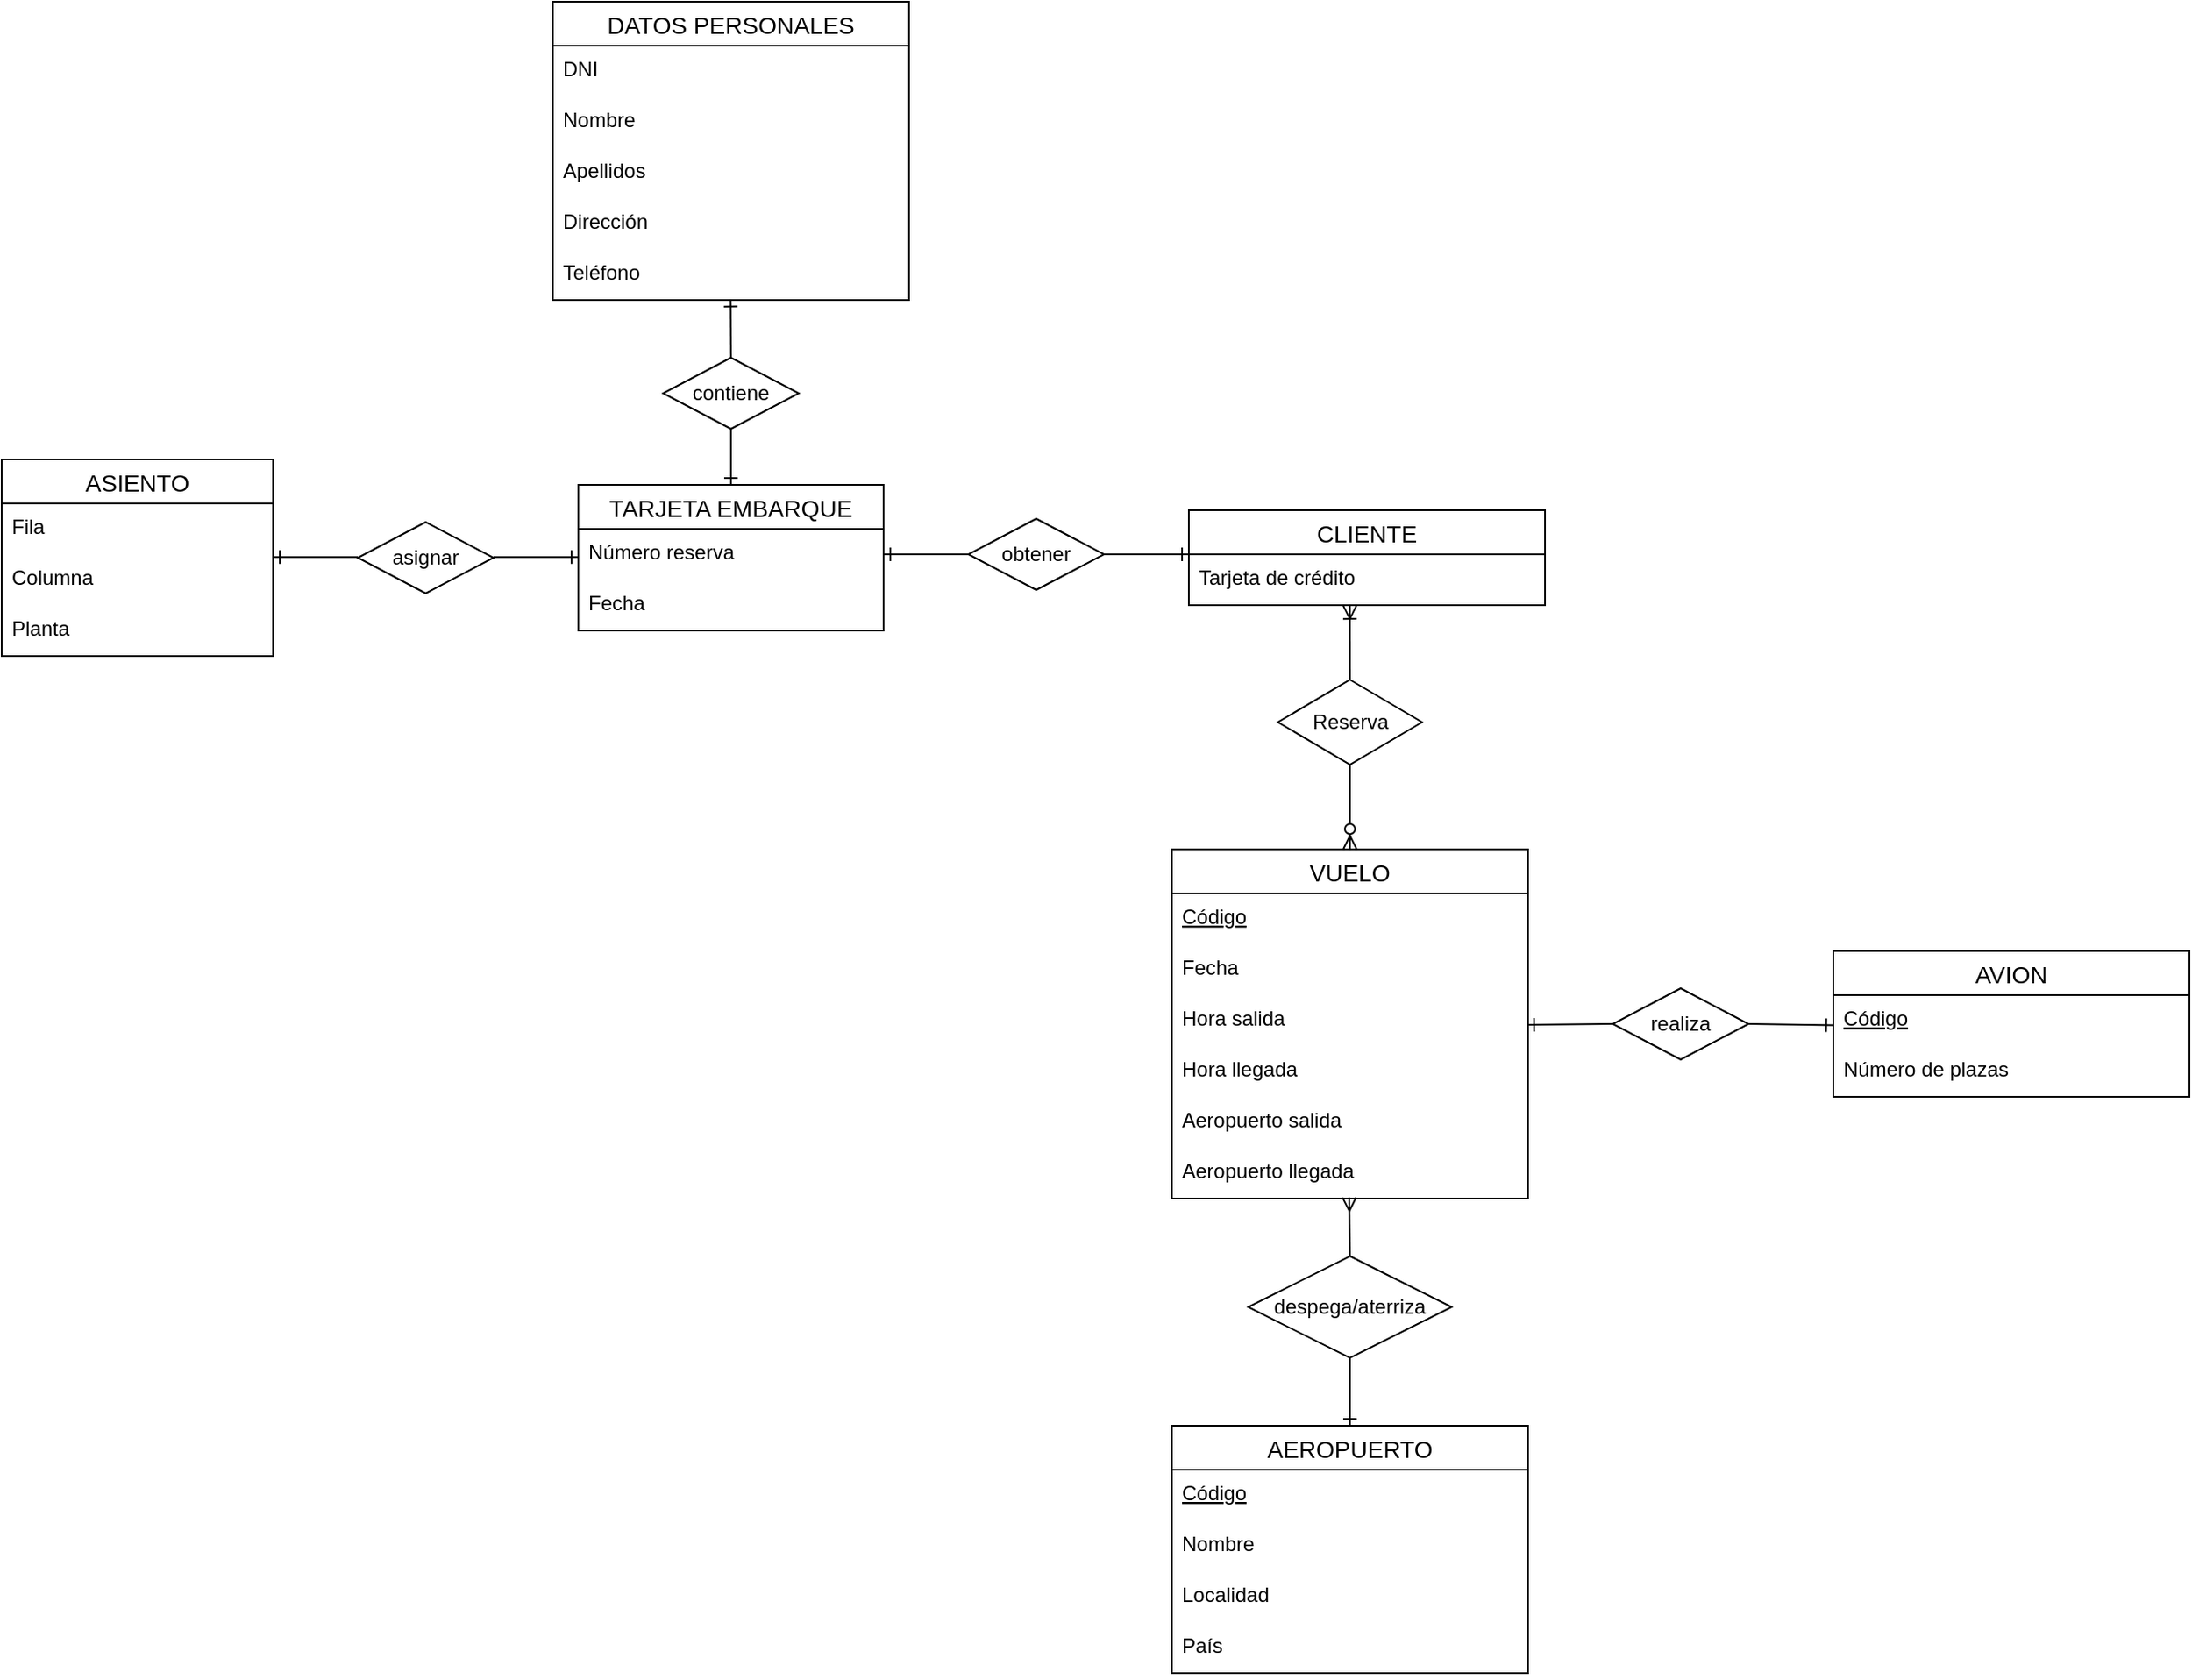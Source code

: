 <mxfile version="17.4.6" type="device"><diagram id="R2lEEEUBdFMjLlhIrx00" name="Page-1"><mxGraphModel dx="2585" dy="2485" grid="1" gridSize="10" guides="1" tooltips="1" connect="1" arrows="1" fold="1" page="1" pageScale="1" pageWidth="850" pageHeight="1100" math="0" shadow="0" extFonts="Permanent Marker^https://fonts.googleapis.com/css?family=Permanent+Marker"><root><mxCell id="0"/><mxCell id="1" parent="0"/><mxCell id="2qilHNE_ruVfdeMMIv5n-1" value="DATOS PERSONALES" style="swimlane;fontStyle=0;childLayout=stackLayout;horizontal=1;startSize=26;horizontalStack=0;resizeParent=1;resizeParentMax=0;resizeLast=0;collapsible=1;marginBottom=0;align=center;fontSize=14;" vertex="1" parent="1"><mxGeometry x="375" y="-100" width="210" height="176" as="geometry"/></mxCell><mxCell id="2qilHNE_ruVfdeMMIv5n-2" value="DNI" style="text;strokeColor=none;fillColor=none;spacingLeft=4;spacingRight=4;overflow=hidden;rotatable=0;points=[[0,0.5],[1,0.5]];portConstraint=eastwest;fontSize=12;" vertex="1" parent="2qilHNE_ruVfdeMMIv5n-1"><mxGeometry y="26" width="210" height="30" as="geometry"/></mxCell><mxCell id="2qilHNE_ruVfdeMMIv5n-3" value="Nombre" style="text;strokeColor=none;fillColor=none;spacingLeft=4;spacingRight=4;overflow=hidden;rotatable=0;points=[[0,0.5],[1,0.5]];portConstraint=eastwest;fontSize=12;" vertex="1" parent="2qilHNE_ruVfdeMMIv5n-1"><mxGeometry y="56" width="210" height="30" as="geometry"/></mxCell><mxCell id="2qilHNE_ruVfdeMMIv5n-4" value="Apellidos" style="text;strokeColor=none;fillColor=none;spacingLeft=4;spacingRight=4;overflow=hidden;rotatable=0;points=[[0,0.5],[1,0.5]];portConstraint=eastwest;fontSize=12;" vertex="1" parent="2qilHNE_ruVfdeMMIv5n-1"><mxGeometry y="86" width="210" height="30" as="geometry"/></mxCell><mxCell id="2qilHNE_ruVfdeMMIv5n-13" value="Dirección" style="text;strokeColor=none;fillColor=none;spacingLeft=4;spacingRight=4;overflow=hidden;rotatable=0;points=[[0,0.5],[1,0.5]];portConstraint=eastwest;fontSize=12;" vertex="1" parent="2qilHNE_ruVfdeMMIv5n-1"><mxGeometry y="116" width="210" height="30" as="geometry"/></mxCell><mxCell id="2qilHNE_ruVfdeMMIv5n-14" value="Teléfono" style="text;strokeColor=none;fillColor=none;spacingLeft=4;spacingRight=4;overflow=hidden;rotatable=0;points=[[0,0.5],[1,0.5]];portConstraint=eastwest;fontSize=12;" vertex="1" parent="2qilHNE_ruVfdeMMIv5n-1"><mxGeometry y="146" width="210" height="30" as="geometry"/></mxCell><mxCell id="2qilHNE_ruVfdeMMIv5n-5" value="ASIENTO" style="swimlane;fontStyle=0;childLayout=stackLayout;horizontal=1;startSize=26;horizontalStack=0;resizeParent=1;resizeParentMax=0;resizeLast=0;collapsible=1;marginBottom=0;align=center;fontSize=14;" vertex="1" parent="1"><mxGeometry x="50" y="170" width="160" height="116" as="geometry"/></mxCell><mxCell id="2qilHNE_ruVfdeMMIv5n-6" value="Fila" style="text;strokeColor=none;fillColor=none;spacingLeft=4;spacingRight=4;overflow=hidden;rotatable=0;points=[[0,0.5],[1,0.5]];portConstraint=eastwest;fontSize=12;" vertex="1" parent="2qilHNE_ruVfdeMMIv5n-5"><mxGeometry y="26" width="160" height="30" as="geometry"/></mxCell><mxCell id="2qilHNE_ruVfdeMMIv5n-7" value="Columna" style="text;strokeColor=none;fillColor=none;spacingLeft=4;spacingRight=4;overflow=hidden;rotatable=0;points=[[0,0.5],[1,0.5]];portConstraint=eastwest;fontSize=12;" vertex="1" parent="2qilHNE_ruVfdeMMIv5n-5"><mxGeometry y="56" width="160" height="30" as="geometry"/></mxCell><mxCell id="2qilHNE_ruVfdeMMIv5n-8" value="Planta" style="text;strokeColor=none;fillColor=none;spacingLeft=4;spacingRight=4;overflow=hidden;rotatable=0;points=[[0,0.5],[1,0.5]];portConstraint=eastwest;fontSize=12;" vertex="1" parent="2qilHNE_ruVfdeMMIv5n-5"><mxGeometry y="86" width="160" height="30" as="geometry"/></mxCell><mxCell id="2qilHNE_ruVfdeMMIv5n-9" value="TARJETA EMBARQUE" style="swimlane;fontStyle=0;childLayout=stackLayout;horizontal=1;startSize=26;horizontalStack=0;resizeParent=1;resizeParentMax=0;resizeLast=0;collapsible=1;marginBottom=0;align=center;fontSize=14;" vertex="1" parent="1"><mxGeometry x="390" y="185" width="180" height="86" as="geometry"/></mxCell><mxCell id="2qilHNE_ruVfdeMMIv5n-10" value="Número reserva" style="text;strokeColor=none;fillColor=none;spacingLeft=4;spacingRight=4;overflow=hidden;rotatable=0;points=[[0,0.5],[1,0.5]];portConstraint=eastwest;fontSize=12;" vertex="1" parent="2qilHNE_ruVfdeMMIv5n-9"><mxGeometry y="26" width="180" height="30" as="geometry"/></mxCell><mxCell id="2qilHNE_ruVfdeMMIv5n-11" value="Fecha" style="text;strokeColor=none;fillColor=none;spacingLeft=4;spacingRight=4;overflow=hidden;rotatable=0;points=[[0,0.5],[1,0.5]];portConstraint=eastwest;fontSize=12;" vertex="1" parent="2qilHNE_ruVfdeMMIv5n-9"><mxGeometry y="56" width="180" height="30" as="geometry"/></mxCell><mxCell id="2qilHNE_ruVfdeMMIv5n-15" value="VUELO" style="swimlane;fontStyle=0;childLayout=stackLayout;horizontal=1;startSize=26;horizontalStack=0;resizeParent=1;resizeParentMax=0;resizeLast=0;collapsible=1;marginBottom=0;align=center;fontSize=14;" vertex="1" parent="1"><mxGeometry x="740" y="400" width="210" height="206" as="geometry"/></mxCell><mxCell id="2qilHNE_ruVfdeMMIv5n-16" value="Código" style="text;strokeColor=none;fillColor=none;spacingLeft=4;spacingRight=4;overflow=hidden;rotatable=0;points=[[0,0.5],[1,0.5]];portConstraint=eastwest;fontSize=12;fontStyle=4" vertex="1" parent="2qilHNE_ruVfdeMMIv5n-15"><mxGeometry y="26" width="210" height="30" as="geometry"/></mxCell><mxCell id="2qilHNE_ruVfdeMMIv5n-17" value="Fecha" style="text;strokeColor=none;fillColor=none;spacingLeft=4;spacingRight=4;overflow=hidden;rotatable=0;points=[[0,0.5],[1,0.5]];portConstraint=eastwest;fontSize=12;" vertex="1" parent="2qilHNE_ruVfdeMMIv5n-15"><mxGeometry y="56" width="210" height="30" as="geometry"/></mxCell><mxCell id="2qilHNE_ruVfdeMMIv5n-18" value="Hora salida" style="text;strokeColor=none;fillColor=none;spacingLeft=4;spacingRight=4;overflow=hidden;rotatable=0;points=[[0,0.5],[1,0.5]];portConstraint=eastwest;fontSize=12;" vertex="1" parent="2qilHNE_ruVfdeMMIv5n-15"><mxGeometry y="86" width="210" height="30" as="geometry"/></mxCell><mxCell id="2qilHNE_ruVfdeMMIv5n-19" value="Hora llegada" style="text;strokeColor=none;fillColor=none;spacingLeft=4;spacingRight=4;overflow=hidden;rotatable=0;points=[[0,0.5],[1,0.5]];portConstraint=eastwest;fontSize=12;" vertex="1" parent="2qilHNE_ruVfdeMMIv5n-15"><mxGeometry y="116" width="210" height="30" as="geometry"/></mxCell><mxCell id="2qilHNE_ruVfdeMMIv5n-20" value="Aeropuerto salida" style="text;strokeColor=none;fillColor=none;spacingLeft=4;spacingRight=4;overflow=hidden;rotatable=0;points=[[0,0.5],[1,0.5]];portConstraint=eastwest;fontSize=12;" vertex="1" parent="2qilHNE_ruVfdeMMIv5n-15"><mxGeometry y="146" width="210" height="30" as="geometry"/></mxCell><mxCell id="2qilHNE_ruVfdeMMIv5n-21" value="Aeropuerto llegada" style="text;strokeColor=none;fillColor=none;spacingLeft=4;spacingRight=4;overflow=hidden;rotatable=0;points=[[0,0.5],[1,0.5]];portConstraint=eastwest;fontSize=12;" vertex="1" parent="2qilHNE_ruVfdeMMIv5n-15"><mxGeometry y="176" width="210" height="30" as="geometry"/></mxCell><mxCell id="2qilHNE_ruVfdeMMIv5n-22" value="AEROPUERTO" style="swimlane;fontStyle=0;childLayout=stackLayout;horizontal=1;startSize=26;horizontalStack=0;resizeParent=1;resizeParentMax=0;resizeLast=0;collapsible=1;marginBottom=0;align=center;fontSize=14;" vertex="1" parent="1"><mxGeometry x="740" y="740" width="210" height="146" as="geometry"/></mxCell><mxCell id="2qilHNE_ruVfdeMMIv5n-23" value="Código" style="text;strokeColor=none;fillColor=none;spacingLeft=4;spacingRight=4;overflow=hidden;rotatable=0;points=[[0,0.5],[1,0.5]];portConstraint=eastwest;fontSize=12;fontStyle=4" vertex="1" parent="2qilHNE_ruVfdeMMIv5n-22"><mxGeometry y="26" width="210" height="30" as="geometry"/></mxCell><mxCell id="2qilHNE_ruVfdeMMIv5n-24" value="Nombre" style="text;strokeColor=none;fillColor=none;spacingLeft=4;spacingRight=4;overflow=hidden;rotatable=0;points=[[0,0.5],[1,0.5]];portConstraint=eastwest;fontSize=12;" vertex="1" parent="2qilHNE_ruVfdeMMIv5n-22"><mxGeometry y="56" width="210" height="30" as="geometry"/></mxCell><mxCell id="2qilHNE_ruVfdeMMIv5n-25" value="Localidad" style="text;strokeColor=none;fillColor=none;spacingLeft=4;spacingRight=4;overflow=hidden;rotatable=0;points=[[0,0.5],[1,0.5]];portConstraint=eastwest;fontSize=12;" vertex="1" parent="2qilHNE_ruVfdeMMIv5n-22"><mxGeometry y="86" width="210" height="30" as="geometry"/></mxCell><mxCell id="2qilHNE_ruVfdeMMIv5n-26" value="País" style="text;strokeColor=none;fillColor=none;spacingLeft=4;spacingRight=4;overflow=hidden;rotatable=0;points=[[0,0.5],[1,0.5]];portConstraint=eastwest;fontSize=12;" vertex="1" parent="2qilHNE_ruVfdeMMIv5n-22"><mxGeometry y="116" width="210" height="30" as="geometry"/></mxCell><mxCell id="2qilHNE_ruVfdeMMIv5n-29" value="AVION" style="swimlane;fontStyle=0;childLayout=stackLayout;horizontal=1;startSize=26;horizontalStack=0;resizeParent=1;resizeParentMax=0;resizeLast=0;collapsible=1;marginBottom=0;align=center;fontSize=14;" vertex="1" parent="1"><mxGeometry x="1130" y="460" width="210" height="86" as="geometry"/></mxCell><mxCell id="2qilHNE_ruVfdeMMIv5n-30" value="Código" style="text;strokeColor=none;fillColor=none;spacingLeft=4;spacingRight=4;overflow=hidden;rotatable=0;points=[[0,0.5],[1,0.5]];portConstraint=eastwest;fontSize=12;fontStyle=4" vertex="1" parent="2qilHNE_ruVfdeMMIv5n-29"><mxGeometry y="26" width="210" height="30" as="geometry"/></mxCell><mxCell id="2qilHNE_ruVfdeMMIv5n-31" value="Número de plazas" style="text;strokeColor=none;fillColor=none;spacingLeft=4;spacingRight=4;overflow=hidden;rotatable=0;points=[[0,0.5],[1,0.5]];portConstraint=eastwest;fontSize=12;" vertex="1" parent="2qilHNE_ruVfdeMMIv5n-29"><mxGeometry y="56" width="210" height="30" as="geometry"/></mxCell><mxCell id="2qilHNE_ruVfdeMMIv5n-34" value="asignar" style="shape=rhombus;perimeter=rhombusPerimeter;whiteSpace=wrap;html=1;align=center;" vertex="1" parent="1"><mxGeometry x="260" y="207" width="80" height="42" as="geometry"/></mxCell><mxCell id="2qilHNE_ruVfdeMMIv5n-35" value="CLIENTE" style="swimlane;fontStyle=0;childLayout=stackLayout;horizontal=1;startSize=26;horizontalStack=0;resizeParent=1;resizeParentMax=0;resizeLast=0;collapsible=1;marginBottom=0;align=center;fontSize=14;" vertex="1" parent="1"><mxGeometry x="750" y="200" width="210" height="56" as="geometry"/></mxCell><mxCell id="2qilHNE_ruVfdeMMIv5n-36" value="Tarjeta de crédito" style="text;strokeColor=none;fillColor=none;spacingLeft=4;spacingRight=4;overflow=hidden;rotatable=0;points=[[0,0.5],[1,0.5]];portConstraint=eastwest;fontSize=12;" vertex="1" parent="2qilHNE_ruVfdeMMIv5n-35"><mxGeometry y="26" width="210" height="30" as="geometry"/></mxCell><mxCell id="2qilHNE_ruVfdeMMIv5n-41" value="Reserva" style="shape=rhombus;perimeter=rhombusPerimeter;whiteSpace=wrap;html=1;align=center;" vertex="1" parent="1"><mxGeometry x="802.5" y="300" width="85" height="50" as="geometry"/></mxCell><mxCell id="2qilHNE_ruVfdeMMIv5n-42" value="obtener" style="shape=rhombus;perimeter=rhombusPerimeter;whiteSpace=wrap;html=1;align=center;" vertex="1" parent="1"><mxGeometry x="620" y="205" width="80" height="42" as="geometry"/></mxCell><mxCell id="2qilHNE_ruVfdeMMIv5n-43" value="contiene" style="shape=rhombus;perimeter=rhombusPerimeter;whiteSpace=wrap;html=1;align=center;" vertex="1" parent="1"><mxGeometry x="440" y="110" width="80" height="42" as="geometry"/></mxCell><mxCell id="2qilHNE_ruVfdeMMIv5n-44" value="despega/aterriza" style="shape=rhombus;perimeter=rhombusPerimeter;whiteSpace=wrap;html=1;align=center;" vertex="1" parent="1"><mxGeometry x="785" y="640" width="120" height="60" as="geometry"/></mxCell><mxCell id="2qilHNE_ruVfdeMMIv5n-45" value="realiza" style="shape=rhombus;perimeter=rhombusPerimeter;whiteSpace=wrap;html=1;align=center;" vertex="1" parent="1"><mxGeometry x="1000" y="482" width="80" height="42" as="geometry"/></mxCell><mxCell id="2qilHNE_ruVfdeMMIv5n-46" value="" style="fontSize=12;html=1;endArrow=ERone;endFill=1;rounded=0;entryX=1;entryY=0.5;entryDx=0;entryDy=0;exitX=0;exitY=0.5;exitDx=0;exitDy=0;" edge="1" parent="1" source="2qilHNE_ruVfdeMMIv5n-42" target="2qilHNE_ruVfdeMMIv5n-10"><mxGeometry width="100" height="100" relative="1" as="geometry"><mxPoint x="590" y="320" as="sourcePoint"/><mxPoint x="690" y="220" as="targetPoint"/></mxGeometry></mxCell><mxCell id="2qilHNE_ruVfdeMMIv5n-47" value="" style="fontSize=12;html=1;endArrow=ERone;endFill=1;rounded=0;exitX=1;exitY=0.5;exitDx=0;exitDy=0;" edge="1" parent="1" source="2qilHNE_ruVfdeMMIv5n-42"><mxGeometry width="100" height="100" relative="1" as="geometry"><mxPoint x="630" y="236.0" as="sourcePoint"/><mxPoint x="750" y="226" as="targetPoint"/></mxGeometry></mxCell><mxCell id="2qilHNE_ruVfdeMMIv5n-48" value="" style="fontSize=12;html=1;endArrow=ERone;endFill=1;rounded=0;exitX=0.5;exitY=0;exitDx=0;exitDy=0;entryX=0.499;entryY=0.993;entryDx=0;entryDy=0;entryPerimeter=0;" edge="1" parent="1" source="2qilHNE_ruVfdeMMIv5n-43" target="2qilHNE_ruVfdeMMIv5n-14"><mxGeometry width="100" height="100" relative="1" as="geometry"><mxPoint x="580" y="250" as="sourcePoint"/><mxPoint x="480" y="80" as="targetPoint"/></mxGeometry></mxCell><mxCell id="2qilHNE_ruVfdeMMIv5n-49" value="" style="fontSize=12;html=1;endArrow=ERone;endFill=1;rounded=0;exitX=0.5;exitY=1;exitDx=0;exitDy=0;entryX=0.5;entryY=0;entryDx=0;entryDy=0;" edge="1" parent="1" source="2qilHNE_ruVfdeMMIv5n-43" target="2qilHNE_ruVfdeMMIv5n-9"><mxGeometry width="100" height="100" relative="1" as="geometry"><mxPoint x="490" y="120" as="sourcePoint"/><mxPoint x="489.79" y="85.79" as="targetPoint"/></mxGeometry></mxCell><mxCell id="2qilHNE_ruVfdeMMIv5n-50" value="" style="fontSize=12;html=1;endArrow=ERone;endFill=1;rounded=0;entryX=1;entryY=0.5;entryDx=0;entryDy=0;exitX=0;exitY=0.5;exitDx=0;exitDy=0;" edge="1" parent="1"><mxGeometry width="100" height="100" relative="1" as="geometry"><mxPoint x="260" y="227.58" as="sourcePoint"/><mxPoint x="210" y="227.58" as="targetPoint"/></mxGeometry></mxCell><mxCell id="2qilHNE_ruVfdeMMIv5n-51" value="" style="fontSize=12;html=1;endArrow=ERone;endFill=1;rounded=0;exitX=1;exitY=0.5;exitDx=0;exitDy=0;" edge="1" parent="1"><mxGeometry width="100" height="100" relative="1" as="geometry"><mxPoint x="340" y="227.58" as="sourcePoint"/><mxPoint x="390" y="227.58" as="targetPoint"/></mxGeometry></mxCell><mxCell id="2qilHNE_ruVfdeMMIv5n-52" value="" style="fontSize=12;html=1;endArrow=ERoneToMany;endFill=0;rounded=0;exitX=0.5;exitY=0;exitDx=0;exitDy=0;entryX=0.452;entryY=1.002;entryDx=0;entryDy=0;entryPerimeter=0;" edge="1" parent="1" source="2qilHNE_ruVfdeMMIv5n-41" target="2qilHNE_ruVfdeMMIv5n-36"><mxGeometry width="100" height="100" relative="1" as="geometry"><mxPoint x="690" y="420" as="sourcePoint"/><mxPoint x="840" y="260" as="targetPoint"/></mxGeometry></mxCell><mxCell id="2qilHNE_ruVfdeMMIv5n-53" value="" style="fontSize=12;html=1;endArrow=ERzeroToMany;endFill=1;rounded=0;entryX=0.5;entryY=0;entryDx=0;entryDy=0;exitX=0.5;exitY=1;exitDx=0;exitDy=0;" edge="1" parent="1" source="2qilHNE_ruVfdeMMIv5n-41" target="2qilHNE_ruVfdeMMIv5n-15"><mxGeometry width="100" height="100" relative="1" as="geometry"><mxPoint x="720" y="430" as="sourcePoint"/><mxPoint x="820" y="330" as="targetPoint"/></mxGeometry></mxCell><mxCell id="2qilHNE_ruVfdeMMIv5n-54" value="" style="fontSize=12;html=1;endArrow=ERone;endFill=0;rounded=0;exitX=0.5;exitY=1;exitDx=0;exitDy=0;entryX=0.5;entryY=0;entryDx=0;entryDy=0;" edge="1" parent="1" source="2qilHNE_ruVfdeMMIv5n-44" target="2qilHNE_ruVfdeMMIv5n-22"><mxGeometry width="100" height="100" relative="1" as="geometry"><mxPoint x="760" y="780" as="sourcePoint"/><mxPoint x="860" y="680" as="targetPoint"/></mxGeometry></mxCell><mxCell id="2qilHNE_ruVfdeMMIv5n-55" value="" style="fontSize=12;html=1;endArrow=ERmany;rounded=0;exitX=0.5;exitY=0;exitDx=0;exitDy=0;entryX=0.498;entryY=0.98;entryDx=0;entryDy=0;entryPerimeter=0;" edge="1" parent="1" source="2qilHNE_ruVfdeMMIv5n-44" target="2qilHNE_ruVfdeMMIv5n-21"><mxGeometry width="100" height="100" relative="1" as="geometry"><mxPoint x="760" y="710" as="sourcePoint"/><mxPoint x="845" y="610" as="targetPoint"/></mxGeometry></mxCell><mxCell id="2qilHNE_ruVfdeMMIv5n-56" value="" style="fontSize=12;html=1;endArrow=ERone;endFill=1;rounded=0;exitX=0;exitY=0.5;exitDx=0;exitDy=0;entryX=0.998;entryY=0.584;entryDx=0;entryDy=0;entryPerimeter=0;" edge="1" parent="1" source="2qilHNE_ruVfdeMMIv5n-45" target="2qilHNE_ruVfdeMMIv5n-18"><mxGeometry width="100" height="100" relative="1" as="geometry"><mxPoint x="860" y="680" as="sourcePoint"/><mxPoint x="950" y="501" as="targetPoint"/></mxGeometry></mxCell><mxCell id="2qilHNE_ruVfdeMMIv5n-57" value="" style="fontSize=12;html=1;endArrow=ERone;endFill=1;rounded=0;entryX=-0.001;entryY=0.593;entryDx=0;entryDy=0;exitX=1;exitY=0.5;exitDx=0;exitDy=0;entryPerimeter=0;" edge="1" parent="1" source="2qilHNE_ruVfdeMMIv5n-45" target="2qilHNE_ruVfdeMMIv5n-30"><mxGeometry width="100" height="100" relative="1" as="geometry"><mxPoint x="810" y="650" as="sourcePoint"/><mxPoint x="910" y="550" as="targetPoint"/></mxGeometry></mxCell></root></mxGraphModel></diagram></mxfile>